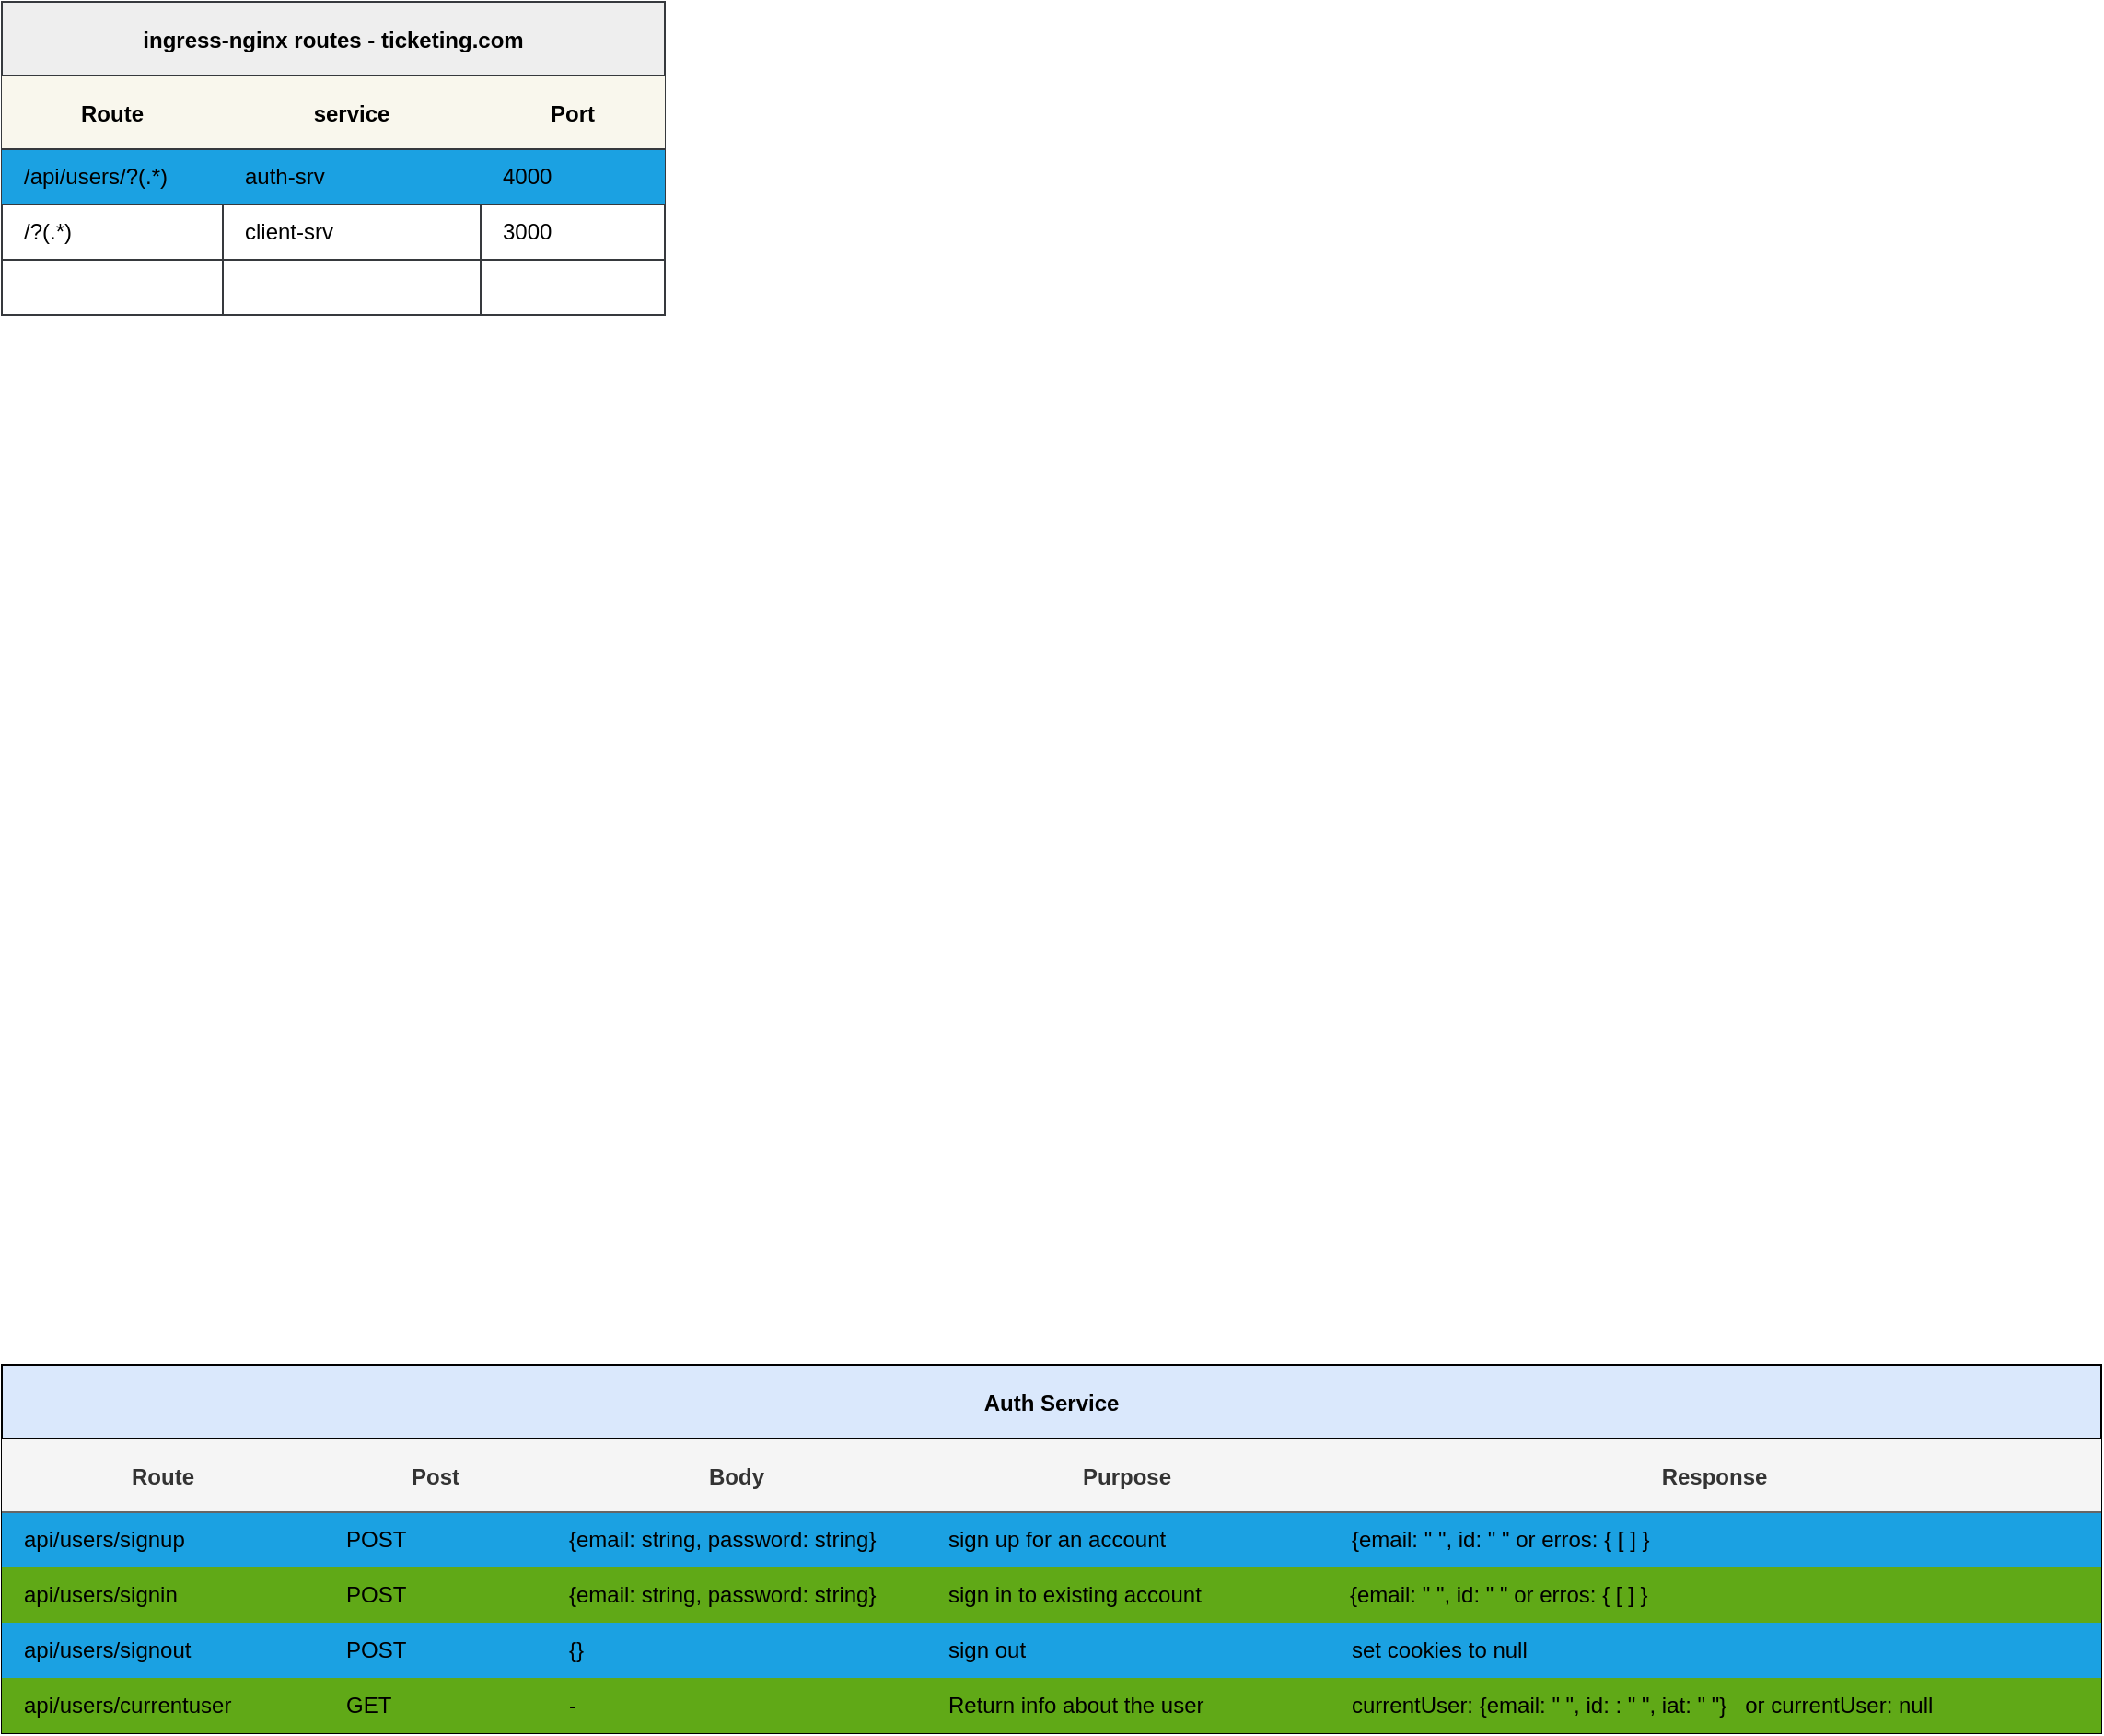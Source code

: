 <mxfile version="20.3.0" type="device"><diagram id="mntJQjvPHxx8cUNfUuE9" name="Page-1"><mxGraphModel dx="2040" dy="2201" grid="1" gridSize="10" guides="1" tooltips="1" connect="1" arrows="1" fold="1" page="1" pageScale="1" pageWidth="800" pageHeight="1422" math="0" shadow="0"><root><mxCell id="0"/><mxCell id="1" parent="0"/><mxCell id="F2--PeF_EO3D5SiZD_gH-31" value="Auth Service" style="shape=table;childLayout=tableLayout;startSize=40;collapsible=0;recursiveResize=0;expand=0;fontStyle=1;fillColor=#dae8fc;strokeColor=#000000;columnLines=1;rowLines=1;" parent="1" vertex="1"><mxGeometry x="-760" y="-620" width="1140" height="200" as="geometry"/></mxCell><mxCell id="F2--PeF_EO3D5SiZD_gH-32" value="" style="shape=tableRow;horizontal=0;startSize=0;swimlaneHead=0;swimlaneBody=0;top=0;left=0;bottom=0;right=0;dropTarget=0;fillColor=#1ba1e2;collapsible=0;recursiveResize=0;expand=0;fontStyle=1;fontColor=#ffffff;strokeColor=#000000;" parent="F2--PeF_EO3D5SiZD_gH-31" vertex="1"><mxGeometry y="40" width="1140" height="70" as="geometry"/></mxCell><mxCell id="F2--PeF_EO3D5SiZD_gH-33" value="Route" style="swimlane;swimlaneHead=0;swimlaneBody=0;fontStyle=0;connectable=0;fillColor=#f5f5f5;startSize=40;collapsible=0;recursiveResize=0;expand=0;fontStyle=1;fontColor=#333333;strokeColor=#666666;" parent="F2--PeF_EO3D5SiZD_gH-32" vertex="1"><mxGeometry width="175" height="70" as="geometry"><mxRectangle width="175" height="70" as="alternateBounds"/></mxGeometry></mxCell><mxCell id="F2--PeF_EO3D5SiZD_gH-65" value="api/users/signup" style="text;html=1;align=left;verticalAlign=middle;resizable=0;points=[];autosize=1;strokeColor=none;fillColor=none;" parent="F2--PeF_EO3D5SiZD_gH-33" vertex="1"><mxGeometry x="10" y="40" width="110" height="30" as="geometry"/></mxCell><mxCell id="F2--PeF_EO3D5SiZD_gH-34" value="Post" style="swimlane;swimlaneHead=0;swimlaneBody=0;fontStyle=0;connectable=0;fillColor=#f5f5f5;startSize=40;collapsible=0;recursiveResize=0;expand=0;fontStyle=1;fontColor=#333333;strokeColor=#666666;" parent="F2--PeF_EO3D5SiZD_gH-32" vertex="1"><mxGeometry x="175" width="121" height="70" as="geometry"><mxRectangle width="121" height="70" as="alternateBounds"/></mxGeometry></mxCell><mxCell id="F2--PeF_EO3D5SiZD_gH-75" value="POST" style="text;html=1;align=left;verticalAlign=middle;resizable=0;points=[];autosize=1;strokeColor=none;fillColor=none;" parent="F2--PeF_EO3D5SiZD_gH-34" vertex="1"><mxGeometry x="10" y="40" width="60" height="30" as="geometry"/></mxCell><mxCell id="F2--PeF_EO3D5SiZD_gH-35" value="Body" style="swimlane;swimlaneHead=0;swimlaneBody=0;fontStyle=0;connectable=0;fillColor=#f5f5f5;startSize=40;collapsible=0;recursiveResize=0;expand=0;fontStyle=1;fontColor=#333333;strokeColor=#666666;" parent="F2--PeF_EO3D5SiZD_gH-32" vertex="1"><mxGeometry x="296" width="206" height="70" as="geometry"><mxRectangle width="206" height="70" as="alternateBounds"/></mxGeometry></mxCell><mxCell id="F2--PeF_EO3D5SiZD_gH-105" value="{email: string, password: string}" style="text;html=1;align=left;verticalAlign=middle;resizable=0;points=[];autosize=1;strokeColor=none;fillColor=none;" parent="F2--PeF_EO3D5SiZD_gH-35" vertex="1"><mxGeometry x="10" y="40" width="190" height="30" as="geometry"/></mxCell><mxCell id="F2--PeF_EO3D5SiZD_gH-60" value="Purpose" style="swimlane;swimlaneHead=0;swimlaneBody=0;fontStyle=0;connectable=0;fillColor=#f5f5f5;startSize=40;collapsible=0;recursiveResize=0;expand=0;fontStyle=1;fontColor=#333333;strokeColor=#666666;" parent="F2--PeF_EO3D5SiZD_gH-32" vertex="1"><mxGeometry x="502" width="218" height="70" as="geometry"><mxRectangle width="218" height="70" as="alternateBounds"/></mxGeometry></mxCell><mxCell id="F2--PeF_EO3D5SiZD_gH-110" value="sign up for an account" style="text;html=1;align=left;verticalAlign=middle;resizable=0;points=[];autosize=1;strokeColor=none;fillColor=none;" parent="F2--PeF_EO3D5SiZD_gH-60" vertex="1"><mxGeometry x="10" y="40" width="140" height="30" as="geometry"/></mxCell><mxCell id="nYm-6Jrio5wI8oLsO3cn-1" value="Response" style="swimlane;swimlaneHead=0;swimlaneBody=0;fontStyle=0;connectable=0;fillColor=#f5f5f5;startSize=40;collapsible=0;recursiveResize=0;expand=0;fontStyle=1;fontColor=#333333;strokeColor=#666666;" parent="F2--PeF_EO3D5SiZD_gH-32" vertex="1"><mxGeometry x="720" width="420" height="70" as="geometry"><mxRectangle width="420" height="70" as="alternateBounds"/></mxGeometry></mxCell><mxCell id="D8imX2dNB48wS4FN9wg7-8" value="{email: &quot; &quot;, id: &quot; &quot; or erros: { [ ] }" style="text;html=1;align=left;verticalAlign=middle;resizable=0;points=[];autosize=1;strokeColor=none;fillColor=none;" vertex="1" parent="nYm-6Jrio5wI8oLsO3cn-1"><mxGeometry x="11" y="40" width="190" height="30" as="geometry"/></mxCell><mxCell id="F2--PeF_EO3D5SiZD_gH-36" value="" style="shape=tableRow;horizontal=0;startSize=0;swimlaneHead=0;swimlaneBody=0;top=0;left=0;bottom=0;right=0;dropTarget=0;fillColor=#60a917;collapsible=0;recursiveResize=0;expand=0;fontStyle=1;fontColor=#ffffff;strokeColor=#2D7600;" parent="F2--PeF_EO3D5SiZD_gH-31" vertex="1"><mxGeometry y="110" width="1140" height="30" as="geometry"/></mxCell><mxCell id="F2--PeF_EO3D5SiZD_gH-37" value="" style="swimlane;swimlaneHead=0;swimlaneBody=0;fontStyle=0;connectable=0;fillColor=none;startSize=0;collapsible=0;recursiveResize=0;expand=0;fontStyle=1;" parent="F2--PeF_EO3D5SiZD_gH-36" vertex="1"><mxGeometry width="175" height="30" as="geometry"><mxRectangle width="175" height="30" as="alternateBounds"/></mxGeometry></mxCell><mxCell id="F2--PeF_EO3D5SiZD_gH-71" value="api/users/signin" style="text;html=1;align=left;verticalAlign=middle;resizable=0;points=[];autosize=1;strokeColor=none;fillColor=none;" parent="F2--PeF_EO3D5SiZD_gH-37" vertex="1"><mxGeometry x="10" width="110" height="30" as="geometry"/></mxCell><mxCell id="F2--PeF_EO3D5SiZD_gH-38" value="" style="swimlane;swimlaneHead=0;swimlaneBody=0;fontStyle=0;connectable=0;fillColor=none;startSize=0;collapsible=0;recursiveResize=0;expand=0;fontStyle=1;" parent="F2--PeF_EO3D5SiZD_gH-36" vertex="1"><mxGeometry x="175" width="121" height="30" as="geometry"><mxRectangle width="121" height="30" as="alternateBounds"/></mxGeometry></mxCell><mxCell id="F2--PeF_EO3D5SiZD_gH-102" value="POST" style="text;html=1;align=left;verticalAlign=middle;resizable=0;points=[];autosize=1;strokeColor=none;fillColor=none;" parent="F2--PeF_EO3D5SiZD_gH-38" vertex="1"><mxGeometry x="10" width="60" height="30" as="geometry"/></mxCell><mxCell id="F2--PeF_EO3D5SiZD_gH-39" value="" style="swimlane;swimlaneHead=0;swimlaneBody=0;fontStyle=0;connectable=0;fillColor=#e1d5e7;startSize=0;collapsible=0;recursiveResize=0;expand=0;fontStyle=1;strokeColor=#000000;" parent="F2--PeF_EO3D5SiZD_gH-36" vertex="1"><mxGeometry x="296" width="206" height="30" as="geometry"><mxRectangle width="206" height="30" as="alternateBounds"/></mxGeometry></mxCell><mxCell id="F2--PeF_EO3D5SiZD_gH-106" value="{email: string, password: string}" style="text;html=1;align=left;verticalAlign=middle;resizable=0;points=[];autosize=1;strokeColor=none;fillColor=none;" parent="F2--PeF_EO3D5SiZD_gH-39" vertex="1"><mxGeometry x="10" width="190" height="30" as="geometry"/></mxCell><mxCell id="F2--PeF_EO3D5SiZD_gH-61" style="swimlane;swimlaneHead=0;swimlaneBody=0;fontStyle=0;connectable=0;fillColor=none;startSize=0;collapsible=0;recursiveResize=0;expand=0;fontStyle=1;" parent="F2--PeF_EO3D5SiZD_gH-36" vertex="1"><mxGeometry x="502" width="218" height="30" as="geometry"><mxRectangle width="218" height="30" as="alternateBounds"/></mxGeometry></mxCell><mxCell id="F2--PeF_EO3D5SiZD_gH-145" value="sign in to existing account&amp;nbsp;" style="text;html=1;align=left;verticalAlign=middle;resizable=0;points=[];autosize=1;strokeColor=none;fillColor=none;" parent="F2--PeF_EO3D5SiZD_gH-61" vertex="1"><mxGeometry x="10" width="160" height="30" as="geometry"/></mxCell><mxCell id="nYm-6Jrio5wI8oLsO3cn-2" style="swimlane;swimlaneHead=0;swimlaneBody=0;fontStyle=0;connectable=0;fillColor=none;startSize=0;collapsible=0;recursiveResize=0;expand=0;fontStyle=1;" parent="F2--PeF_EO3D5SiZD_gH-36" vertex="1"><mxGeometry x="720" width="420" height="30" as="geometry"><mxRectangle width="420" height="30" as="alternateBounds"/></mxGeometry></mxCell><mxCell id="D8imX2dNB48wS4FN9wg7-6" style="swimlane;swimlaneHead=0;swimlaneBody=0;fontStyle=0;connectable=0;fillColor=none;startSize=0;collapsible=0;recursiveResize=0;expand=0;fontStyle=1;" vertex="1" parent="nYm-6Jrio5wI8oLsO3cn-2"><mxGeometry width="240" height="30" as="geometry"><mxRectangle width="240" height="30" as="alternateBounds"/></mxGeometry></mxCell><mxCell id="D8imX2dNB48wS4FN9wg7-7" value="{email: &quot; &quot;, id: &quot; &quot; or erros: { [ ] }" style="text;html=1;align=left;verticalAlign=middle;resizable=0;points=[];autosize=1;strokeColor=none;fillColor=none;" vertex="1" parent="D8imX2dNB48wS4FN9wg7-6"><mxGeometry x="10" width="190" height="30" as="geometry"/></mxCell><mxCell id="F2--PeF_EO3D5SiZD_gH-40" value="" style="shape=tableRow;horizontal=0;startSize=0;swimlaneHead=0;swimlaneBody=0;top=0;left=0;bottom=0;right=0;dropTarget=0;fillColor=#1ba1e2;collapsible=0;recursiveResize=0;expand=0;fontStyle=1;fontColor=#ffffff;strokeColor=#006EAF;" parent="F2--PeF_EO3D5SiZD_gH-31" vertex="1"><mxGeometry y="140" width="1140" height="30" as="geometry"/></mxCell><mxCell id="F2--PeF_EO3D5SiZD_gH-41" value="" style="swimlane;swimlaneHead=0;swimlaneBody=0;fontStyle=0;connectable=0;fillColor=none;startSize=0;collapsible=0;recursiveResize=0;expand=0;fontStyle=1;" parent="F2--PeF_EO3D5SiZD_gH-40" vertex="1"><mxGeometry width="175" height="30" as="geometry"><mxRectangle width="175" height="30" as="alternateBounds"/></mxGeometry></mxCell><mxCell id="F2--PeF_EO3D5SiZD_gH-72" value="api/users/signout" style="text;html=1;align=left;verticalAlign=middle;resizable=0;points=[];autosize=1;strokeColor=none;fillColor=none;" parent="F2--PeF_EO3D5SiZD_gH-41" vertex="1"><mxGeometry x="10" width="110" height="30" as="geometry"/></mxCell><mxCell id="F2--PeF_EO3D5SiZD_gH-42" value="" style="swimlane;swimlaneHead=0;swimlaneBody=0;fontStyle=0;connectable=0;fillColor=none;startSize=0;collapsible=0;recursiveResize=0;expand=0;fontStyle=1;" parent="F2--PeF_EO3D5SiZD_gH-40" vertex="1"><mxGeometry x="175" width="121" height="30" as="geometry"><mxRectangle width="121" height="30" as="alternateBounds"/></mxGeometry></mxCell><mxCell id="F2--PeF_EO3D5SiZD_gH-103" value="POST" style="text;html=1;align=left;verticalAlign=middle;resizable=0;points=[];autosize=1;strokeColor=none;fillColor=none;" parent="F2--PeF_EO3D5SiZD_gH-42" vertex="1"><mxGeometry x="10" width="60" height="30" as="geometry"/></mxCell><mxCell id="F2--PeF_EO3D5SiZD_gH-43" value="" style="swimlane;swimlaneHead=0;swimlaneBody=0;fontStyle=0;connectable=0;fillColor=none;startSize=0;collapsible=0;recursiveResize=0;expand=0;fontStyle=1;" parent="F2--PeF_EO3D5SiZD_gH-40" vertex="1"><mxGeometry x="296" width="206" height="30" as="geometry"><mxRectangle width="206" height="30" as="alternateBounds"/></mxGeometry></mxCell><mxCell id="F2--PeF_EO3D5SiZD_gH-107" value="{}" style="text;html=1;align=left;verticalAlign=middle;resizable=0;points=[];autosize=1;strokeColor=none;fillColor=none;" parent="F2--PeF_EO3D5SiZD_gH-43" vertex="1"><mxGeometry x="10" width="30" height="30" as="geometry"/></mxCell><mxCell id="F2--PeF_EO3D5SiZD_gH-62" style="swimlane;swimlaneHead=0;swimlaneBody=0;fontStyle=0;connectable=0;fillColor=default;startSize=0;collapsible=0;recursiveResize=0;expand=0;fontStyle=1;fontColor=#ffffff;strokeColor=#006EAF;" parent="F2--PeF_EO3D5SiZD_gH-40" vertex="1"><mxGeometry x="502" width="218" height="30" as="geometry"><mxRectangle width="218" height="30" as="alternateBounds"/></mxGeometry></mxCell><mxCell id="F2--PeF_EO3D5SiZD_gH-146" value="sign out" style="text;html=1;align=left;verticalAlign=middle;resizable=0;points=[];autosize=1;strokeColor=none;fillColor=none;" parent="F2--PeF_EO3D5SiZD_gH-62" vertex="1"><mxGeometry x="10" width="70" height="30" as="geometry"/></mxCell><mxCell id="nYm-6Jrio5wI8oLsO3cn-3" style="swimlane;swimlaneHead=0;swimlaneBody=0;fontStyle=0;connectable=0;fillColor=default;startSize=0;collapsible=0;recursiveResize=0;expand=0;fontStyle=1;fontColor=#ffffff;strokeColor=#006EAF;" parent="F2--PeF_EO3D5SiZD_gH-40" vertex="1"><mxGeometry x="720" width="420" height="30" as="geometry"><mxRectangle width="420" height="30" as="alternateBounds"/></mxGeometry></mxCell><mxCell id="D8imX2dNB48wS4FN9wg7-4" value="set cookies to null" style="text;html=1;align=left;verticalAlign=middle;resizable=0;points=[];autosize=1;strokeColor=none;fillColor=none;" vertex="1" parent="nYm-6Jrio5wI8oLsO3cn-3"><mxGeometry x="11" width="120" height="30" as="geometry"/></mxCell><mxCell id="F2--PeF_EO3D5SiZD_gH-66" style="shape=tableRow;horizontal=0;startSize=0;swimlaneHead=0;swimlaneBody=0;top=0;left=0;bottom=0;right=0;dropTarget=0;fillColor=#60a917;collapsible=0;recursiveResize=0;expand=0;fontStyle=1;fontColor=#ffffff;strokeColor=#2D7600;" parent="F2--PeF_EO3D5SiZD_gH-31" vertex="1"><mxGeometry y="170" width="1140" height="30" as="geometry"/></mxCell><mxCell id="F2--PeF_EO3D5SiZD_gH-67" style="swimlane;swimlaneHead=0;swimlaneBody=0;fontStyle=0;connectable=0;fillColor=none;startSize=0;collapsible=0;recursiveResize=0;expand=0;fontStyle=1;" parent="F2--PeF_EO3D5SiZD_gH-66" vertex="1"><mxGeometry width="175" height="30" as="geometry"><mxRectangle width="175" height="30" as="alternateBounds"/></mxGeometry></mxCell><mxCell id="F2--PeF_EO3D5SiZD_gH-73" value="api/users/currentuser" style="text;html=1;align=left;verticalAlign=middle;resizable=0;points=[];autosize=1;strokeColor=none;fillColor=none;" parent="F2--PeF_EO3D5SiZD_gH-67" vertex="1"><mxGeometry x="10" width="140" height="30" as="geometry"/></mxCell><mxCell id="F2--PeF_EO3D5SiZD_gH-68" style="swimlane;swimlaneHead=0;swimlaneBody=0;fontStyle=0;connectable=0;fillColor=none;startSize=0;collapsible=0;recursiveResize=0;expand=0;fontStyle=1;" parent="F2--PeF_EO3D5SiZD_gH-66" vertex="1"><mxGeometry x="175" width="121" height="30" as="geometry"><mxRectangle width="121" height="30" as="alternateBounds"/></mxGeometry></mxCell><mxCell id="F2--PeF_EO3D5SiZD_gH-104" value="GET" style="text;html=1;align=left;verticalAlign=middle;resizable=0;points=[];autosize=1;strokeColor=none;fillColor=none;" parent="F2--PeF_EO3D5SiZD_gH-68" vertex="1"><mxGeometry x="10" width="50" height="30" as="geometry"/></mxCell><mxCell id="F2--PeF_EO3D5SiZD_gH-69" style="swimlane;swimlaneHead=0;swimlaneBody=0;fontStyle=0;connectable=0;fillColor=none;startSize=0;collapsible=0;recursiveResize=0;expand=0;fontStyle=1;" parent="F2--PeF_EO3D5SiZD_gH-66" vertex="1"><mxGeometry x="296" width="206" height="30" as="geometry"><mxRectangle width="206" height="30" as="alternateBounds"/></mxGeometry></mxCell><mxCell id="F2--PeF_EO3D5SiZD_gH-108" value="-" style="text;html=1;align=left;verticalAlign=middle;resizable=0;points=[];autosize=1;strokeColor=none;fillColor=none;" parent="F2--PeF_EO3D5SiZD_gH-69" vertex="1"><mxGeometry x="10" width="30" height="30" as="geometry"/></mxCell><mxCell id="F2--PeF_EO3D5SiZD_gH-70" style="swimlane;swimlaneHead=0;swimlaneBody=0;fontStyle=0;connectable=0;fillColor=none;startSize=0;collapsible=0;recursiveResize=0;expand=0;fontStyle=1;" parent="F2--PeF_EO3D5SiZD_gH-66" vertex="1"><mxGeometry x="502" width="218" height="30" as="geometry"><mxRectangle width="218" height="30" as="alternateBounds"/></mxGeometry></mxCell><mxCell id="F2--PeF_EO3D5SiZD_gH-147" value="Return info about the user" style="text;html=1;align=left;verticalAlign=middle;resizable=0;points=[];autosize=1;strokeColor=none;fillColor=none;" parent="F2--PeF_EO3D5SiZD_gH-70" vertex="1"><mxGeometry x="10" width="160" height="30" as="geometry"/></mxCell><mxCell id="nYm-6Jrio5wI8oLsO3cn-4" style="swimlane;swimlaneHead=0;swimlaneBody=0;fontStyle=0;connectable=0;fillColor=none;startSize=0;collapsible=0;recursiveResize=0;expand=0;fontStyle=1;" parent="F2--PeF_EO3D5SiZD_gH-66" vertex="1"><mxGeometry x="720" width="420" height="30" as="geometry"><mxRectangle width="420" height="30" as="alternateBounds"/></mxGeometry></mxCell><mxCell id="D8imX2dNB48wS4FN9wg7-5" value="currentUser: {email: &quot; &quot;, id: : &quot; &quot;, iat: &quot; &quot;}&amp;nbsp; &amp;nbsp;or currentUser: null&amp;nbsp;" style="text;html=1;align=left;verticalAlign=middle;resizable=0;points=[];autosize=1;strokeColor=none;fillColor=none;" vertex="1" parent="nYm-6Jrio5wI8oLsO3cn-4"><mxGeometry x="11" width="340" height="30" as="geometry"/></mxCell><mxCell id="F2--PeF_EO3D5SiZD_gH-165" value="ingress-nginx routes - ticketing.com" style="shape=table;childLayout=tableLayout;startSize=40;collapsible=0;recursiveResize=0;expand=0;fontStyle=1;strokeColor=#36393d;fillColor=#eeeeee;" parent="1" vertex="1"><mxGeometry x="-760" y="-1360" width="360" height="170" as="geometry"/></mxCell><mxCell id="F2--PeF_EO3D5SiZD_gH-166" value="" style="shape=tableRow;horizontal=0;startSize=0;swimlaneHead=0;swimlaneBody=0;top=0;left=0;bottom=0;right=0;dropTarget=0;fillColor=#1ba1e2;collapsible=0;recursiveResize=0;expand=0;fontStyle=1;strokeColor=#006EAF;fontColor=#ffffff;" parent="F2--PeF_EO3D5SiZD_gH-165" vertex="1"><mxGeometry y="40" width="360" height="70" as="geometry"/></mxCell><mxCell id="F2--PeF_EO3D5SiZD_gH-167" value="Route" style="swimlane;swimlaneHead=0;swimlaneBody=0;fontStyle=0;connectable=0;fillColor=#f9f7ed;startSize=40;collapsible=0;recursiveResize=0;expand=0;fontStyle=1;strokeColor=#36393d;" parent="F2--PeF_EO3D5SiZD_gH-166" vertex="1"><mxGeometry width="120" height="70" as="geometry"><mxRectangle width="120" height="70" as="alternateBounds"/></mxGeometry></mxCell><mxCell id="F2--PeF_EO3D5SiZD_gH-178" value="/api/users/?(.*)" style="text;html=1;align=left;verticalAlign=middle;resizable=0;points=[];autosize=1;strokeColor=none;fillColor=none;" parent="F2--PeF_EO3D5SiZD_gH-167" vertex="1"><mxGeometry x="10" y="40" width="100" height="30" as="geometry"/></mxCell><mxCell id="F2--PeF_EO3D5SiZD_gH-168" value="service" style="swimlane;swimlaneHead=0;swimlaneBody=0;fontStyle=0;connectable=0;fillColor=#f9f7ed;startSize=40;collapsible=0;recursiveResize=0;expand=0;fontStyle=1;strokeColor=#36393d;swimlaneFillColor=none;gradientColor=none;" parent="F2--PeF_EO3D5SiZD_gH-166" vertex="1"><mxGeometry x="120" width="140" height="70" as="geometry"><mxRectangle width="140" height="70" as="alternateBounds"/></mxGeometry></mxCell><mxCell id="F2--PeF_EO3D5SiZD_gH-179" value="auth-srv" style="text;html=1;align=left;verticalAlign=middle;resizable=0;points=[];autosize=1;strokeColor=none;fillColor=none;" parent="F2--PeF_EO3D5SiZD_gH-168" vertex="1"><mxGeometry x="10" y="40" width="70" height="30" as="geometry"/></mxCell><mxCell id="F2--PeF_EO3D5SiZD_gH-169" value="Port" style="swimlane;swimlaneHead=0;swimlaneBody=0;fontStyle=0;connectable=0;fillColor=#f9f7ed;startSize=40;collapsible=0;recursiveResize=0;expand=0;fontStyle=1;strokeColor=#36393d;gradientColor=none;swimlaneFillColor=none;" parent="F2--PeF_EO3D5SiZD_gH-166" vertex="1"><mxGeometry x="260" width="100" height="70" as="geometry"><mxRectangle width="100" height="70" as="alternateBounds"/></mxGeometry></mxCell><mxCell id="F2--PeF_EO3D5SiZD_gH-180" value="4000" style="text;html=1;align=left;verticalAlign=middle;resizable=0;points=[];autosize=1;strokeColor=none;fillColor=none;" parent="F2--PeF_EO3D5SiZD_gH-169" vertex="1"><mxGeometry x="10" y="40" width="50" height="30" as="geometry"/></mxCell><mxCell id="F2--PeF_EO3D5SiZD_gH-170" value="" style="shape=tableRow;horizontal=0;startSize=0;swimlaneHead=0;swimlaneBody=0;top=0;left=0;bottom=0;right=0;dropTarget=0;fillColor=none;collapsible=0;recursiveResize=0;expand=0;fontStyle=1;strokeColor=#000000;" parent="F2--PeF_EO3D5SiZD_gH-165" vertex="1"><mxGeometry y="110" width="360" height="30" as="geometry"/></mxCell><mxCell id="F2--PeF_EO3D5SiZD_gH-171" value="" style="swimlane;swimlaneHead=0;swimlaneBody=0;fontStyle=0;connectable=0;fillColor=none;startSize=0;collapsible=0;recursiveResize=0;expand=0;fontStyle=1;strokeColor=#000000;" parent="F2--PeF_EO3D5SiZD_gH-170" vertex="1"><mxGeometry width="120" height="30" as="geometry"><mxRectangle width="120" height="30" as="alternateBounds"/></mxGeometry></mxCell><mxCell id="F2--PeF_EO3D5SiZD_gH-181" value="/?(.*)" style="text;html=1;align=left;verticalAlign=middle;resizable=0;points=[];autosize=1;strokeColor=none;fillColor=none;" parent="F2--PeF_EO3D5SiZD_gH-171" vertex="1"><mxGeometry x="10" width="50" height="30" as="geometry"/></mxCell><mxCell id="F2--PeF_EO3D5SiZD_gH-172" value="" style="swimlane;swimlaneHead=0;swimlaneBody=0;fontStyle=0;connectable=0;fillColor=none;startSize=0;collapsible=0;recursiveResize=0;expand=0;fontStyle=1;strokeColor=#000000;" parent="F2--PeF_EO3D5SiZD_gH-170" vertex="1"><mxGeometry x="120" width="140" height="30" as="geometry"><mxRectangle width="140" height="30" as="alternateBounds"/></mxGeometry></mxCell><mxCell id="D8imX2dNB48wS4FN9wg7-1" value="client-srv" style="text;html=1;align=left;verticalAlign=middle;resizable=0;points=[];autosize=1;strokeColor=none;fillColor=none;" vertex="1" parent="F2--PeF_EO3D5SiZD_gH-172"><mxGeometry x="10" width="70" height="30" as="geometry"/></mxCell><mxCell id="F2--PeF_EO3D5SiZD_gH-173" value="" style="swimlane;swimlaneHead=0;swimlaneBody=0;fontStyle=0;connectable=0;fillColor=none;startSize=0;collapsible=0;recursiveResize=0;expand=0;fontStyle=1;strokeColor=#000000;swimlaneFillColor=none;" parent="F2--PeF_EO3D5SiZD_gH-170" vertex="1"><mxGeometry x="260" width="100" height="30" as="geometry"><mxRectangle width="100" height="30" as="alternateBounds"/></mxGeometry></mxCell><mxCell id="D8imX2dNB48wS4FN9wg7-2" value="3000" style="text;html=1;align=left;verticalAlign=middle;resizable=0;points=[];autosize=1;strokeColor=none;fillColor=none;" vertex="1" parent="F2--PeF_EO3D5SiZD_gH-173"><mxGeometry x="10" width="50" height="30" as="geometry"/></mxCell><mxCell id="F2--PeF_EO3D5SiZD_gH-182" style="shape=tableRow;horizontal=0;startSize=0;swimlaneHead=0;swimlaneBody=0;top=0;left=0;bottom=0;right=0;dropTarget=0;fillColor=none;collapsible=0;recursiveResize=0;expand=0;fontStyle=1;strokeColor=#000000;" parent="F2--PeF_EO3D5SiZD_gH-165" vertex="1"><mxGeometry y="140" width="360" height="30" as="geometry"/></mxCell><mxCell id="F2--PeF_EO3D5SiZD_gH-183" style="swimlane;swimlaneHead=0;swimlaneBody=0;fontStyle=0;connectable=0;fillColor=none;startSize=0;collapsible=0;recursiveResize=0;expand=0;fontStyle=1;strokeColor=#000000;" parent="F2--PeF_EO3D5SiZD_gH-182" vertex="1"><mxGeometry width="120" height="30" as="geometry"><mxRectangle width="120" height="30" as="alternateBounds"/></mxGeometry></mxCell><mxCell id="F2--PeF_EO3D5SiZD_gH-184" style="swimlane;swimlaneHead=0;swimlaneBody=0;fontStyle=0;connectable=0;fillColor=none;startSize=0;collapsible=0;recursiveResize=0;expand=0;fontStyle=1;strokeColor=#000000;" parent="F2--PeF_EO3D5SiZD_gH-182" vertex="1"><mxGeometry x="120" width="140" height="30" as="geometry"><mxRectangle width="140" height="30" as="alternateBounds"/></mxGeometry></mxCell><mxCell id="F2--PeF_EO3D5SiZD_gH-185" style="swimlane;swimlaneHead=0;swimlaneBody=0;fontStyle=0;connectable=0;fillColor=none;startSize=0;collapsible=0;recursiveResize=0;expand=0;fontStyle=1;strokeColor=#000000;" parent="F2--PeF_EO3D5SiZD_gH-182" vertex="1"><mxGeometry x="260" width="100" height="30" as="geometry"><mxRectangle width="100" height="30" as="alternateBounds"/></mxGeometry></mxCell></root></mxGraphModel></diagram></mxfile>